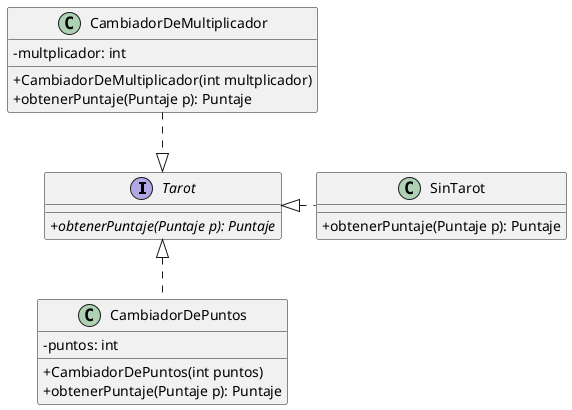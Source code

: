 @startuml Tarot
skinparam classAttributeIconSize 0
interface Tarot {
+{abstract}obtenerPuntaje(Puntaje p): Puntaje
}

class SinTarot {
+obtenerPuntaje(Puntaje p): Puntaje
}

class CambiadorDePuntos {
-puntos: int
+CambiadorDePuntos(int puntos)
+obtenerPuntaje(Puntaje p): Puntaje
}

class CambiadorDeMultiplicador {
-multplicador: int
+CambiadorDeMultiplicador(int multplicador)
+obtenerPuntaje(Puntaje p): Puntaje
}

SinTarot .left.|> Tarot
CambiadorDePuntos .up.|> Tarot
CambiadorDeMultiplicador ..|> Tarot


@enduml